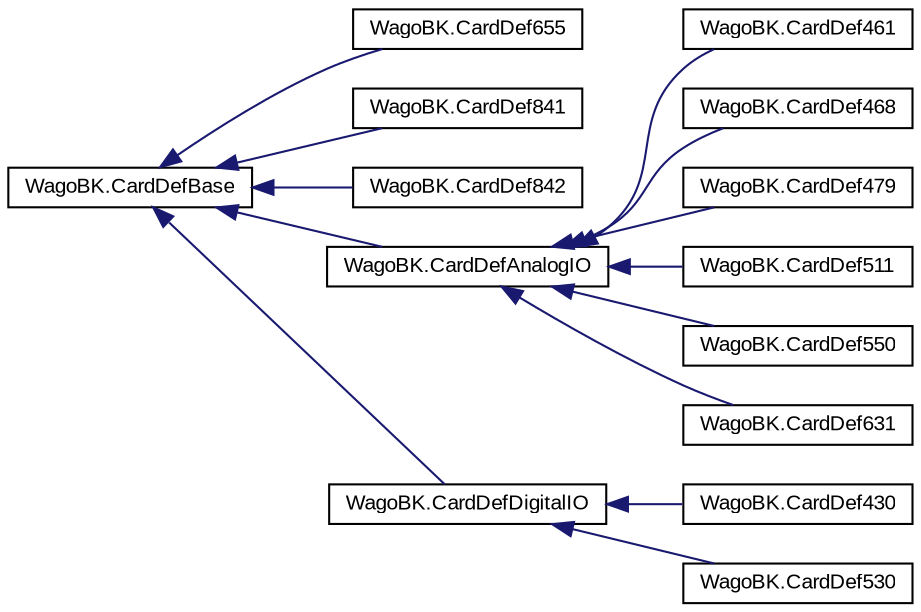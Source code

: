 digraph "Graphical Class Hierarchy"
{
  edge [fontname="Arial",fontsize="10",labelfontname="Arial",labelfontsize="10"];
  node [fontname="Arial",fontsize="10",shape=record];
  rankdir="LR";
  Node1 [label="WagoBK.CardDefBase",height=0.2,width=0.4,color="black", fillcolor="white", style="filled",URL="$class_wago_b_k_1_1_card_def_base.html"];
  Node1 -> Node2 [dir="back",color="midnightblue",fontsize="10",style="solid",fontname="Arial"];
  Node2 [label="WagoBK.CardDef655",height=0.2,width=0.4,color="black", fillcolor="white", style="filled",URL="$class_wago_b_k_1_1_card_def655.html"];
  Node1 -> Node3 [dir="back",color="midnightblue",fontsize="10",style="solid",fontname="Arial"];
  Node3 [label="WagoBK.CardDef841",height=0.2,width=0.4,color="black", fillcolor="white", style="filled",URL="$class_wago_b_k_1_1_card_def841.html"];
  Node1 -> Node4 [dir="back",color="midnightblue",fontsize="10",style="solid",fontname="Arial"];
  Node4 [label="WagoBK.CardDef842",height=0.2,width=0.4,color="black", fillcolor="white", style="filled",URL="$class_wago_b_k_1_1_card_def842.html"];
  Node1 -> Node5 [dir="back",color="midnightblue",fontsize="10",style="solid",fontname="Arial"];
  Node5 [label="WagoBK.CardDefAnalogIO",height=0.2,width=0.4,color="black", fillcolor="white", style="filled",URL="$class_wago_b_k_1_1_card_def_analog_i_o.html"];
  Node5 -> Node6 [dir="back",color="midnightblue",fontsize="10",style="solid",fontname="Arial"];
  Node6 [label="WagoBK.CardDef461",height=0.2,width=0.4,color="black", fillcolor="white", style="filled",URL="$class_wago_b_k_1_1_card_def461.html"];
  Node5 -> Node7 [dir="back",color="midnightblue",fontsize="10",style="solid",fontname="Arial"];
  Node7 [label="WagoBK.CardDef468",height=0.2,width=0.4,color="black", fillcolor="white", style="filled",URL="$class_wago_b_k_1_1_card_def468.html"];
  Node5 -> Node8 [dir="back",color="midnightblue",fontsize="10",style="solid",fontname="Arial"];
  Node8 [label="WagoBK.CardDef479",height=0.2,width=0.4,color="black", fillcolor="white", style="filled",URL="$class_wago_b_k_1_1_card_def479.html"];
  Node5 -> Node9 [dir="back",color="midnightblue",fontsize="10",style="solid",fontname="Arial"];
  Node9 [label="WagoBK.CardDef511",height=0.2,width=0.4,color="black", fillcolor="white", style="filled",URL="$class_wago_b_k_1_1_card_def511.html",tooltip="BK Carddefinition &quot;2xPWM 24V 100Hz&quot; "];
  Node5 -> Node10 [dir="back",color="midnightblue",fontsize="10",style="solid",fontname="Arial"];
  Node10 [label="WagoBK.CardDef550",height=0.2,width=0.4,color="black", fillcolor="white", style="filled",URL="$class_wago_b_k_1_1_card_def550.html",tooltip="BK Carddefinition &quot;2xAO 0..10V&quot; "];
  Node5 -> Node11 [dir="back",color="midnightblue",fontsize="10",style="solid",fontname="Arial"];
  Node11 [label="WagoBK.CardDef631",height=0.2,width=0.4,color="black", fillcolor="white", style="filled",URL="$class_wago_b_k_1_1_card_def631.html",tooltip="BK Carddefinition &quot;2xPWM 24V 100Hz&quot; "];
  Node1 -> Node12 [dir="back",color="midnightblue",fontsize="10",style="solid",fontname="Arial"];
  Node12 [label="WagoBK.CardDefDigitalIO",height=0.2,width=0.4,color="black", fillcolor="white", style="filled",URL="$class_wago_b_k_1_1_card_def_digital_i_o.html"];
  Node12 -> Node13 [dir="back",color="midnightblue",fontsize="10",style="solid",fontname="Arial"];
  Node13 [label="WagoBK.CardDef430",height=0.2,width=0.4,color="black", fillcolor="white", style="filled",URL="$class_wago_b_k_1_1_card_def430.html",tooltip="BK Carddefinition &quot;8xDI 24V&quot; "];
  Node12 -> Node14 [dir="back",color="midnightblue",fontsize="10",style="solid",fontname="Arial"];
  Node14 [label="WagoBK.CardDef530",height=0.2,width=0.4,color="black", fillcolor="white", style="filled",URL="$class_wago_b_k_1_1_card_def530.html"];
}
